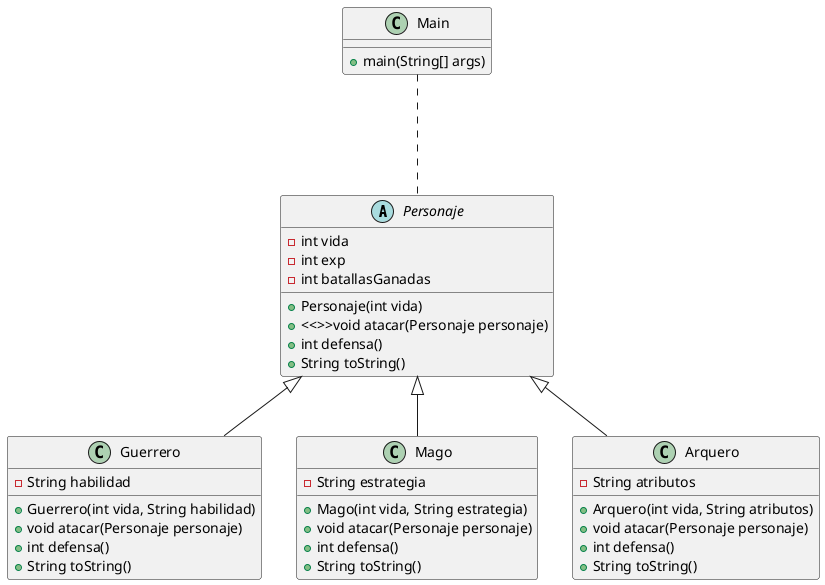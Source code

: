 @startuml
abstract class Personaje {
    - int vida
    - int exp
    - int batallasGanadas
    + Personaje(int vida)
    + <<>>void atacar(Personaje personaje)
    + int defensa()
    + String toString()
}

class Guerrero {
    - String habilidad
    + Guerrero(int vida, String habilidad)
    + void atacar(Personaje personaje)
    + int defensa()
    + String toString()
}

class Mago {
    - String estrategia
    + Mago(int vida, String estrategia)
    + void atacar(Personaje personaje)
    + int defensa()
    + String toString()
}

class Arquero {
    - String atributos
    + Arquero(int vida, String atributos)
    + void atacar(Personaje personaje)
    + int defensa()
    + String toString()
}

class Main {
    + main(String[] args)
}

Personaje <|-- Guerrero
Personaje <|-- Mago
Personaje <|-- Arquero
Main ... Personaje
@enduml
